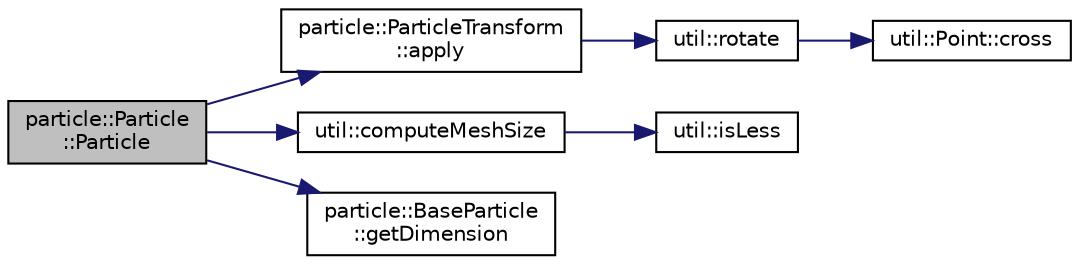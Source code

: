 digraph "particle::Particle::Particle"
{
  edge [fontname="Helvetica",fontsize="10",labelfontname="Helvetica",labelfontsize="10"];
  node [fontname="Helvetica",fontsize="10",shape=record];
  rankdir="LR";
  Node0 [label="particle::Particle\l::Particle",height=0.2,width=0.4,color="black", fillcolor="grey75", style="filled", fontcolor="black"];
  Node0 -> Node1 [color="midnightblue",fontsize="10",style="solid",fontname="Helvetica"];
  Node1 [label="particle::ParticleTransform\l::apply",height=0.2,width=0.4,color="black", fillcolor="white", style="filled",URL="$structparticle_1_1ParticleTransform.html#ac84e7ec4803c9231dfb15bc181a2dc4f",tooltip="Returns the transformed vector. We assume that the passed vector passes through origin. "];
  Node1 -> Node2 [color="midnightblue",fontsize="10",style="solid",fontname="Helvetica"];
  Node2 [label="util::rotate",height=0.2,width=0.4,color="black", fillcolor="white", style="filled",URL="$namespaceutil.html#afc570d133c5159571a48456e2440753a",tooltip="Returns the vector after rotating by desired angle. "];
  Node2 -> Node3 [color="midnightblue",fontsize="10",style="solid",fontname="Helvetica"];
  Node3 [label="util::Point::cross",height=0.2,width=0.4,color="black", fillcolor="white", style="filled",URL="$structutil_1_1Point.html#a8c5530ee2dac6fa26f88be0de91543f7",tooltip="Computes the cross product between this vector and given vector. "];
  Node0 -> Node4 [color="midnightblue",fontsize="10",style="solid",fontname="Helvetica"];
  Node4 [label="util::computeMeshSize",height=0.2,width=0.4,color="black", fillcolor="white", style="filled",URL="$namespaceutil.html#a1129434cfbf314a6ebc498d8dfaade19",tooltip="Computes minimum distance between any two nodes. "];
  Node4 -> Node5 [color="midnightblue",fontsize="10",style="solid",fontname="Helvetica"];
  Node5 [label="util::isLess",height=0.2,width=0.4,color="black", fillcolor="white", style="filled",URL="$namespaceutil.html#a868a26599b6b844d08d30063ac898319",tooltip="Returns true if a < b. "];
  Node0 -> Node6 [color="midnightblue",fontsize="10",style="solid",fontname="Helvetica"];
  Node6 [label="particle::BaseParticle\l::getDimension",height=0.2,width=0.4,color="black", fillcolor="white", style="filled",URL="$classparticle_1_1BaseParticle.html#ad3bc7b2e7f6762f09ed9c8201d5af7d2",tooltip="Get the dimension of the domain. "];
}
